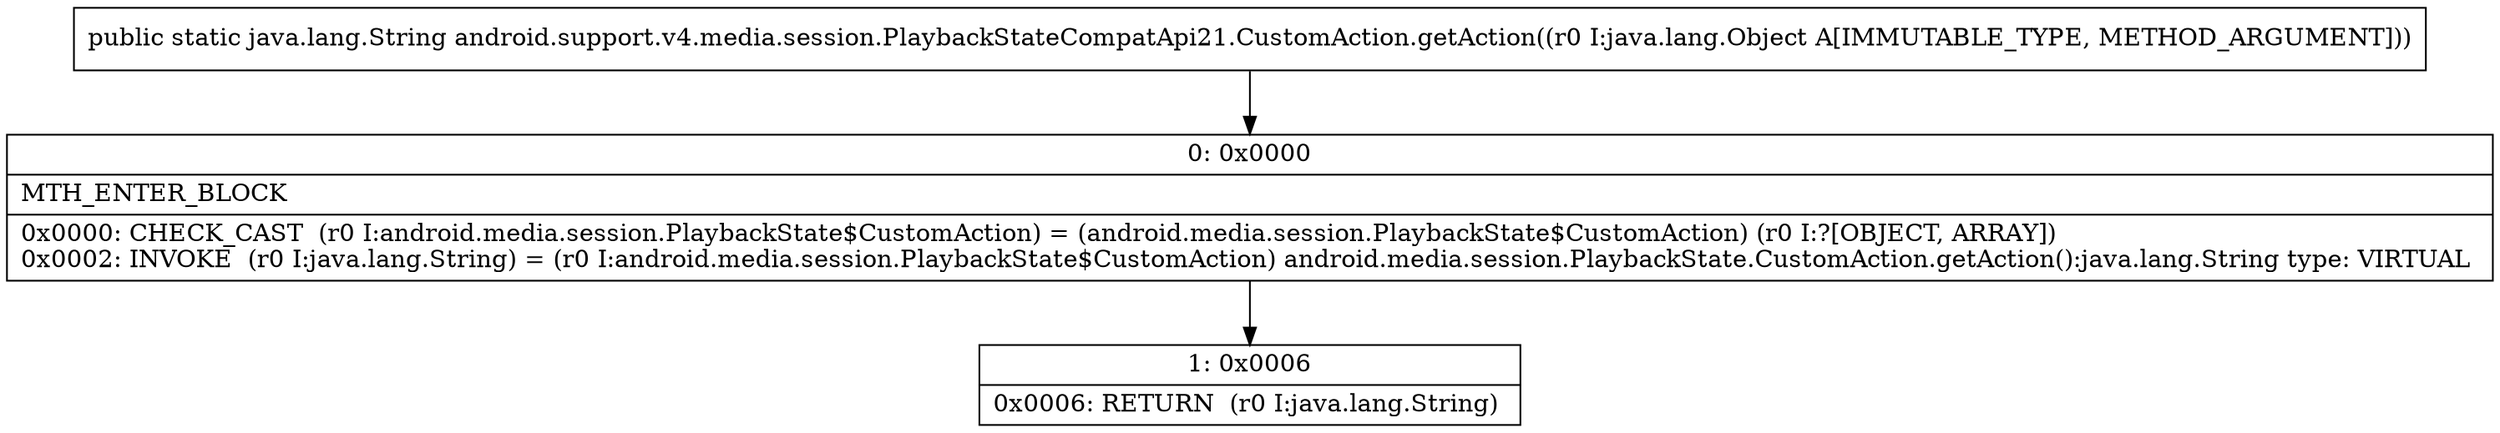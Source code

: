 digraph "CFG forandroid.support.v4.media.session.PlaybackStateCompatApi21.CustomAction.getAction(Ljava\/lang\/Object;)Ljava\/lang\/String;" {
Node_0 [shape=record,label="{0\:\ 0x0000|MTH_ENTER_BLOCK\l|0x0000: CHECK_CAST  (r0 I:android.media.session.PlaybackState$CustomAction) = (android.media.session.PlaybackState$CustomAction) (r0 I:?[OBJECT, ARRAY]) \l0x0002: INVOKE  (r0 I:java.lang.String) = (r0 I:android.media.session.PlaybackState$CustomAction) android.media.session.PlaybackState.CustomAction.getAction():java.lang.String type: VIRTUAL \l}"];
Node_1 [shape=record,label="{1\:\ 0x0006|0x0006: RETURN  (r0 I:java.lang.String) \l}"];
MethodNode[shape=record,label="{public static java.lang.String android.support.v4.media.session.PlaybackStateCompatApi21.CustomAction.getAction((r0 I:java.lang.Object A[IMMUTABLE_TYPE, METHOD_ARGUMENT])) }"];
MethodNode -> Node_0;
Node_0 -> Node_1;
}

